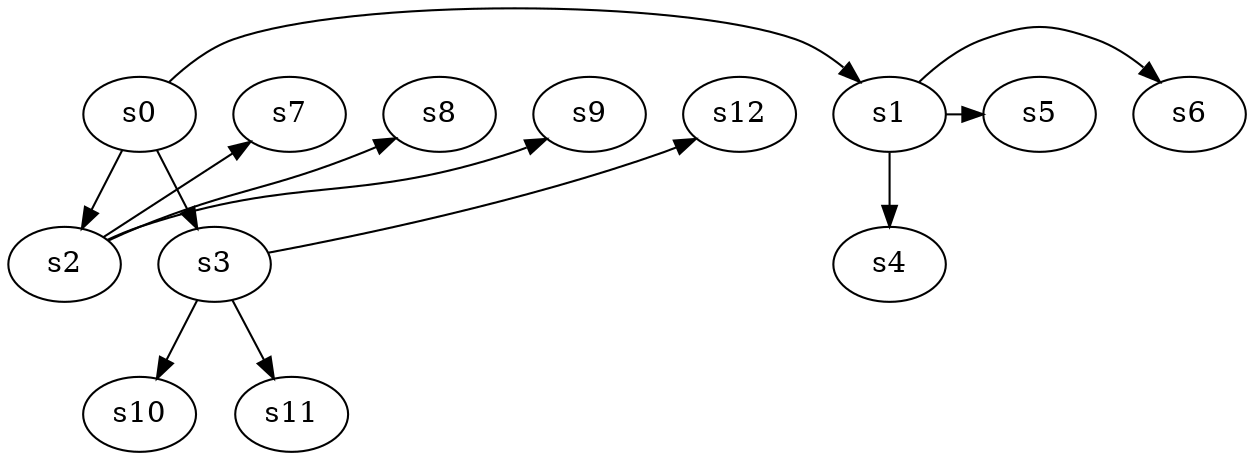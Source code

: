 digraph game_0251_branch_3_3 {
    s0 [name="s0", player=1, target=1];
    s1 [name="s1", player=0];
    s2 [name="s2", player=0, target=1];
    s3 [name="s3", player=1, target=1];
    s4 [name="s4", player=0];
    s5 [name="s5", player=0];
    s6 [name="s6", player=0, target=1];
    s7 [name="s7", player=1];
    s8 [name="s8", player=1];
    s9 [name="s9", player=1, target=1];
    s10 [name="s10", player=0];
    s11 [name="s11", player=1, target=1];
    s12 [name="s12", player=0];

    s0 -> s1 [constraint="time % 6 == 2"];
    s0 -> s2;
    s0 -> s3;
    s1 -> s4;
    s1 -> s5 [constraint="time == 5 || time == 6"];
    s1 -> s6 [constraint="!(time % 4 == 0)"];
    s2 -> s7 [constraint="time % 5 == 4"];
    s2 -> s8 [constraint="time % 2 == 0 || time % 4 == 1"];
    s2 -> s9 [constraint="time == 0"];
    s3 -> s10;
    s3 -> s11;
    s3 -> s12 [constraint="time == 7 || time == 10 || time == 14"];
}
